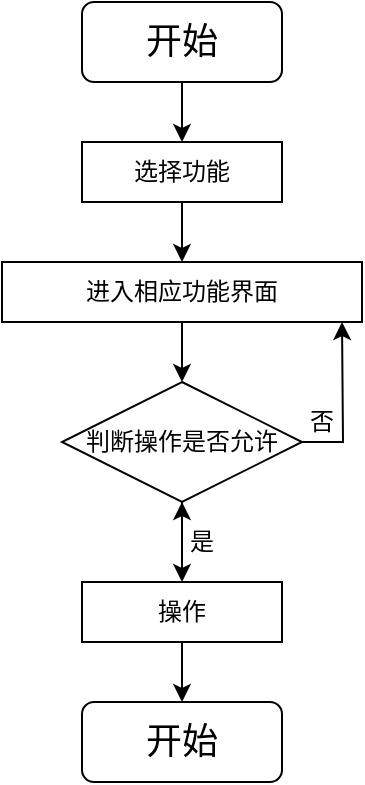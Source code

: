 <mxfile version="12.2.4" pages="1"><diagram id="trj-8y54TVhIoH_ww5K4" name="Page-1"><mxGraphModel dx="793" dy="549" grid="1" gridSize="10" guides="1" tooltips="1" connect="1" arrows="1" fold="1" page="1" pageScale="1" pageWidth="827" pageHeight="1169" math="0" shadow="0"><root><mxCell id="0"/><mxCell id="1" parent="0"/><mxCell id="2" value="&lt;font style=&quot;font-size: 18px&quot;&gt;开始&lt;/font&gt;" style="rounded=1;whiteSpace=wrap;html=1;" parent="1" vertex="1"><mxGeometry x="260" y="50" width="100" height="40" as="geometry"/></mxCell><mxCell id="6" style="edgeStyle=orthogonalEdgeStyle;rounded=0;orthogonalLoop=1;jettySize=auto;html=1;" parent="1" source="3" edge="1"><mxGeometry relative="1" as="geometry"><mxPoint x="310" y="180" as="targetPoint"/></mxGeometry></mxCell><mxCell id="3" value="选择功能" style="rounded=0;whiteSpace=wrap;html=1;" parent="1" vertex="1"><mxGeometry x="260" y="120" width="100" height="30" as="geometry"/></mxCell><mxCell id="4" value="" style="endArrow=classic;html=1;entryX=0.5;entryY=0;entryDx=0;entryDy=0;" parent="1" target="3" edge="1"><mxGeometry width="50" height="50" relative="1" as="geometry"><mxPoint x="310" y="90" as="sourcePoint"/><mxPoint x="360" y="40" as="targetPoint"/></mxGeometry></mxCell><mxCell id="8" style="edgeStyle=orthogonalEdgeStyle;rounded=0;orthogonalLoop=1;jettySize=auto;html=1;" parent="1" source="7" edge="1"><mxGeometry relative="1" as="geometry"><mxPoint x="310" y="240" as="targetPoint"/></mxGeometry></mxCell><mxCell id="7" value="进入相应功能界面" style="rounded=0;whiteSpace=wrap;html=1;" parent="1" vertex="1"><mxGeometry x="220" y="180" width="180" height="30" as="geometry"/></mxCell><mxCell id="15" style="edgeStyle=orthogonalEdgeStyle;rounded=0;orthogonalLoop=1;jettySize=auto;html=1;" parent="1" source="10" edge="1"><mxGeometry relative="1" as="geometry"><mxPoint x="390" y="210" as="targetPoint"/></mxGeometry></mxCell><mxCell id="21" style="edgeStyle=orthogonalEdgeStyle;rounded=0;orthogonalLoop=1;jettySize=auto;html=1;entryX=0.5;entryY=0;entryDx=0;entryDy=0;" parent="1" target="20" edge="1"><mxGeometry relative="1" as="geometry"><mxPoint x="310" y="320" as="sourcePoint"/></mxGeometry></mxCell><mxCell id="10" value="判断操作是否允许" style="rhombus;whiteSpace=wrap;html=1;" parent="1" vertex="1"><mxGeometry x="250" y="240" width="120" height="60" as="geometry"/></mxCell><mxCell id="18" value="否" style="text;html=1;strokeColor=none;fillColor=none;align=center;verticalAlign=middle;whiteSpace=wrap;rounded=0;" parent="1" vertex="1"><mxGeometry x="360" y="250" width="40" height="20" as="geometry"/></mxCell><mxCell id="28" style="edgeStyle=orthogonalEdgeStyle;rounded=0;orthogonalLoop=1;jettySize=auto;html=1;" parent="1" source="20" edge="1"><mxGeometry relative="1" as="geometry"><mxPoint x="310" y="400" as="targetPoint"/></mxGeometry></mxCell><mxCell id="20" value="操作" style="rounded=0;whiteSpace=wrap;html=1;" parent="1" vertex="1"><mxGeometry x="260" y="340" width="100" height="30" as="geometry"/></mxCell><mxCell id="23" style="edgeStyle=orthogonalEdgeStyle;rounded=0;orthogonalLoop=1;jettySize=auto;html=1;entryX=0.5;entryY=0;entryDx=0;entryDy=0;" parent="1" source="10" edge="1"><mxGeometry relative="1" as="geometry"><mxPoint x="310" y="300" as="sourcePoint"/><mxPoint x="310" y="300" as="targetPoint"/></mxGeometry></mxCell><mxCell id="24" value="是" style="text;html=1;strokeColor=none;fillColor=none;align=center;verticalAlign=middle;whiteSpace=wrap;rounded=0;" parent="1" vertex="1"><mxGeometry x="300" y="310" width="40" height="20" as="geometry"/></mxCell><mxCell id="25" value="&lt;font style=&quot;font-size: 18px&quot;&gt;开始&lt;/font&gt;" style="rounded=1;whiteSpace=wrap;html=1;" parent="1" vertex="1"><mxGeometry x="260" y="400" width="100" height="40" as="geometry"/></mxCell></root></mxGraphModel></diagram></mxfile>